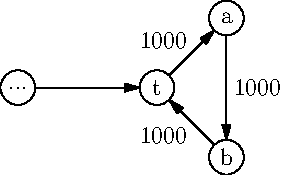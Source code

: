 size(5cm);

// options
real circrad= 0.25 ;
// edges
// processing edge (0, 1)
path edge_0=(0, 0)--(1, 1);
draw((edge_0),arrow=Arrow(Relative(1.0 - circrad/arclength(edge_0))));

// processing edge (1, 2)
path edge_1=(1, 1)--(1, -1);
draw((edge_1),arrow=Arrow(Relative(1.0 - circrad/arclength(edge_1))));

// processing edge (2, 0)
path edge_2=(1, -1)--(0, 0);
draw((edge_2),arrow=Arrow(Relative(1.0 - circrad/arclength(edge_2))));

// processing edge (3, 0)
path edge_3=(-2, 0)--(0, 0);
draw((edge_3),arrow=Arrow(Relative(1.0 - circrad/arclength(edge_3))));


// vertices
// processing node id 0
unfill(circle((0, 0),circrad));
draw(circle((0, 0),circrad));
label("t", (0, 0));

// processing node id 1
unfill(circle((1, 1),circrad));
draw(circle((1, 1),circrad));
label("a", (1, 1));

// processing node id 2
unfill(circle((1, -1),circrad));
draw(circle((1, -1),circrad));
label("b", (1, -1));

// processing node id 3
unfill(circle((-2, 0),circrad));
draw(circle((-2, 0),circrad));
label("...", (-2, 0));

// more labels

label("1000",(1,0),E);
label("1000",(.5,.5),NW);
label("1000",(.5,-.5),SW);
